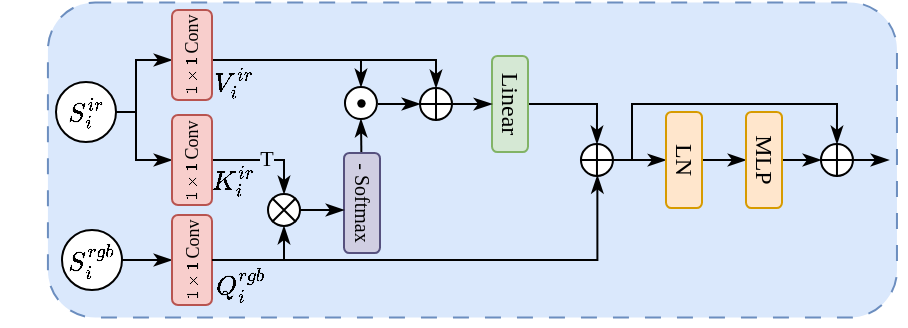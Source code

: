 <mxfile version="26.1.1">
  <diagram name="第 1 页" id="xxBF5ol8PT6a56aNci-O">
    <mxGraphModel dx="700" dy="348" grid="1" gridSize="10" guides="1" tooltips="1" connect="1" arrows="1" fold="1" page="1" pageScale="1" pageWidth="827" pageHeight="1169" math="1" shadow="0">
      <root>
        <mxCell id="0" />
        <mxCell id="1" parent="0" />
        <mxCell id="FpNi_09DiMc6DCRJbx8O-4" value="" style="rounded=1;whiteSpace=wrap;html=1;fillColor=#dae8fc;fontFamily=Times New Roman;strokeColor=#6c8ebf;dashed=1;dashPattern=8 8;" vertex="1" parent="1">
          <mxGeometry x="197.96" y="256.25" width="424.52" height="157.5" as="geometry" />
        </mxCell>
        <mxCell id="FpNi_09DiMc6DCRJbx8O-88" style="edgeStyle=orthogonalEdgeStyle;shape=connector;rounded=0;orthogonalLoop=1;jettySize=auto;html=1;entryX=0;entryY=0.5;entryDx=0;entryDy=0;strokeColor=default;align=center;verticalAlign=middle;fontFamily=Helvetica;fontSize=11;fontColor=default;labelBackgroundColor=default;endArrow=classicThin;endFill=1;" edge="1" parent="1">
          <mxGeometry relative="1" as="geometry">
            <mxPoint x="234" y="311" as="sourcePoint" />
            <mxPoint x="260" y="285" as="targetPoint" />
            <Array as="points">
              <mxPoint x="242" y="311" />
              <mxPoint x="242" y="285" />
            </Array>
          </mxGeometry>
        </mxCell>
        <mxCell id="FpNi_09DiMc6DCRJbx8O-89" style="edgeStyle=orthogonalEdgeStyle;shape=connector;rounded=0;orthogonalLoop=1;jettySize=auto;html=1;entryX=0;entryY=0.5;entryDx=0;entryDy=0;strokeColor=default;align=center;verticalAlign=middle;fontFamily=Helvetica;fontSize=11;fontColor=default;labelBackgroundColor=default;endArrow=classicThin;endFill=1;" edge="1" parent="1">
          <mxGeometry relative="1" as="geometry">
            <mxPoint x="232" y="311" as="sourcePoint" />
            <mxPoint x="260" y="335" as="targetPoint" />
            <Array as="points">
              <mxPoint x="242" y="311" />
              <mxPoint x="242" y="335" />
            </Array>
          </mxGeometry>
        </mxCell>
        <mxCell id="FpNi_09DiMc6DCRJbx8O-5" value="$$S_{i}^{ir}$$" style="ellipse;whiteSpace=wrap;html=1;aspect=fixed;fontFamily=Times New Roman;fontStyle=0;fontSize=13;" vertex="1" parent="1">
          <mxGeometry x="202" y="296" width="30" height="30" as="geometry" />
        </mxCell>
        <mxCell id="FpNi_09DiMc6DCRJbx8O-22" style="edgeStyle=orthogonalEdgeStyle;shape=connector;rounded=0;orthogonalLoop=1;jettySize=auto;html=1;entryX=0;entryY=0.5;entryDx=0;entryDy=0;strokeColor=default;align=center;verticalAlign=middle;fontFamily=Times New Roman;fontSize=11;fontColor=default;labelBackgroundColor=default;endArrow=classicThin;endFill=1;" edge="1" parent="1" source="FpNi_09DiMc6DCRJbx8O-6" target="FpNi_09DiMc6DCRJbx8O-10">
          <mxGeometry relative="1" as="geometry" />
        </mxCell>
        <mxCell id="FpNi_09DiMc6DCRJbx8O-6" value="&lt;span style=&quot;font-weight: normal;&quot;&gt;$$S_{i}^{rgb}$$&lt;/span&gt;" style="ellipse;whiteSpace=wrap;html=1;aspect=fixed;fontFamily=Times New Roman;fontStyle=1;fontSize=13;" vertex="1" parent="1">
          <mxGeometry x="205" y="370" width="30" height="30" as="geometry" />
        </mxCell>
        <mxCell id="FpNi_09DiMc6DCRJbx8O-72" style="edgeStyle=orthogonalEdgeStyle;shape=connector;rounded=0;orthogonalLoop=1;jettySize=auto;html=1;entryX=0.5;entryY=0;entryDx=0;entryDy=0;strokeColor=default;align=center;verticalAlign=middle;fontFamily=Helvetica;fontSize=11;fontColor=default;labelBackgroundColor=default;endArrow=classicThin;endFill=1;" edge="1" parent="1" source="FpNi_09DiMc6DCRJbx8O-7" target="FpNi_09DiMc6DCRJbx8O-47">
          <mxGeometry relative="1" as="geometry">
            <Array as="points">
              <mxPoint x="392" y="285" />
            </Array>
          </mxGeometry>
        </mxCell>
        <mxCell id="FpNi_09DiMc6DCRJbx8O-79" style="edgeStyle=orthogonalEdgeStyle;shape=connector;rounded=0;orthogonalLoop=1;jettySize=auto;html=1;entryX=0.5;entryY=0;entryDx=0;entryDy=0;strokeColor=default;align=center;verticalAlign=middle;fontFamily=Helvetica;fontSize=11;fontColor=default;labelBackgroundColor=default;endArrow=classicThin;endFill=1;" edge="1" parent="1" source="FpNi_09DiMc6DCRJbx8O-7" target="FpNi_09DiMc6DCRJbx8O-77">
          <mxGeometry relative="1" as="geometry">
            <Array as="points">
              <mxPoint x="354" y="285" />
            </Array>
          </mxGeometry>
        </mxCell>
        <mxCell id="FpNi_09DiMc6DCRJbx8O-7" value="" style="rounded=1;whiteSpace=wrap;html=1;fontFamily=Times New Roman;fillColor=#f8cecc;strokeColor=#b85450;horizontal=0;" vertex="1" parent="1">
          <mxGeometry x="260" y="260" width="20" height="45" as="geometry" />
        </mxCell>
        <mxCell id="FpNi_09DiMc6DCRJbx8O-23" style="edgeStyle=orthogonalEdgeStyle;shape=connector;rounded=0;orthogonalLoop=1;jettySize=auto;html=1;entryX=0.5;entryY=0;entryDx=0;entryDy=0;strokeColor=default;align=center;verticalAlign=middle;fontFamily=Times New Roman;fontSize=11;fontColor=default;labelBackgroundColor=default;endArrow=classicThin;endFill=1;" edge="1" parent="1" source="FpNi_09DiMc6DCRJbx8O-9" target="FpNi_09DiMc6DCRJbx8O-38">
          <mxGeometry relative="1" as="geometry">
            <mxPoint x="316" y="350" as="targetPoint" />
            <Array as="points">
              <mxPoint x="316" y="335" />
            </Array>
          </mxGeometry>
        </mxCell>
        <mxCell id="FpNi_09DiMc6DCRJbx8O-111" value="&lt;font face=&quot;Times New Roman&quot;&gt;T&lt;/font&gt;" style="edgeLabel;html=1;align=center;verticalAlign=middle;resizable=0;points=[];fontFamily=Helvetica;fontSize=11;fontColor=default;labelBackgroundColor=#DAE8FC;" vertex="1" connectable="0" parent="FpNi_09DiMc6DCRJbx8O-23">
          <mxGeometry x="0.213" relative="1" as="geometry">
            <mxPoint x="-5" y="-1" as="offset" />
          </mxGeometry>
        </mxCell>
        <mxCell id="FpNi_09DiMc6DCRJbx8O-9" value="" style="rounded=1;whiteSpace=wrap;html=1;fontFamily=Times New Roman;fillColor=#f8cecc;strokeColor=#b85450;" vertex="1" parent="1">
          <mxGeometry x="260" y="312.5" width="20" height="45" as="geometry" />
        </mxCell>
        <mxCell id="FpNi_09DiMc6DCRJbx8O-24" style="edgeStyle=orthogonalEdgeStyle;shape=connector;rounded=0;orthogonalLoop=1;jettySize=auto;html=1;entryX=0.5;entryY=1;entryDx=0;entryDy=0;strokeColor=default;align=center;verticalAlign=middle;fontFamily=Times New Roman;fontSize=11;fontColor=default;labelBackgroundColor=default;endArrow=classicThin;endFill=1;" edge="1" parent="1" source="FpNi_09DiMc6DCRJbx8O-10" target="FpNi_09DiMc6DCRJbx8O-38">
          <mxGeometry relative="1" as="geometry">
            <mxPoint x="316" y="370" as="targetPoint" />
            <Array as="points">
              <mxPoint x="316" y="385" />
            </Array>
          </mxGeometry>
        </mxCell>
        <mxCell id="FpNi_09DiMc6DCRJbx8O-10" value="" style="rounded=1;whiteSpace=wrap;html=1;fontFamily=Times New Roman;fillColor=#f8cecc;strokeColor=#b85450;" vertex="1" parent="1">
          <mxGeometry x="260" y="362.5" width="20" height="45" as="geometry" />
        </mxCell>
        <mxCell id="FpNi_09DiMc6DCRJbx8O-78" style="shape=connector;rounded=0;orthogonalLoop=1;jettySize=auto;html=1;entryX=0.5;entryY=1;entryDx=0;entryDy=0;strokeColor=default;align=center;verticalAlign=middle;fontFamily=Helvetica;fontSize=11;fontColor=default;labelBackgroundColor=default;endArrow=classicThin;endFill=1;" edge="1" parent="1" source="FpNi_09DiMc6DCRJbx8O-12" target="FpNi_09DiMc6DCRJbx8O-77">
          <mxGeometry relative="1" as="geometry" />
        </mxCell>
        <mxCell id="FpNi_09DiMc6DCRJbx8O-12" value="- Softmax" style="rounded=1;whiteSpace=wrap;html=1;horizontal=0;flipV=0;flipH=0;rotation=-180;fontFamily=Times New Roman;fillColor=#d0cee2;strokeColor=#56517e;spacingTop=-2;fontSize=10;" vertex="1" parent="1">
          <mxGeometry x="346" y="331.5" width="18" height="50" as="geometry" />
        </mxCell>
        <mxCell id="FpNi_09DiMc6DCRJbx8O-28" style="shape=connector;rounded=0;orthogonalLoop=1;jettySize=auto;html=1;entryX=0;entryY=0.5;entryDx=0;entryDy=0;strokeColor=default;align=center;verticalAlign=middle;fontFamily=Times New Roman;fontSize=11;fontColor=default;labelBackgroundColor=default;endArrow=classicThin;endFill=1;exitX=1;exitY=0.5;exitDx=0;exitDy=0;" edge="1" parent="1" target="FpNi_09DiMc6DCRJbx8O-47">
          <mxGeometry relative="1" as="geometry">
            <mxPoint x="363" y="307" as="sourcePoint" />
            <mxPoint x="383" y="307.018" as="targetPoint" />
          </mxGeometry>
        </mxCell>
        <mxCell id="FpNi_09DiMc6DCRJbx8O-56" style="edgeStyle=orthogonalEdgeStyle;shape=connector;rounded=0;orthogonalLoop=1;jettySize=auto;html=1;entryX=0.5;entryY=0;entryDx=0;entryDy=0;strokeColor=default;align=center;verticalAlign=middle;fontFamily=Times New Roman;fontSize=11;fontColor=default;labelBackgroundColor=default;endArrow=classicThin;endFill=1;" edge="1" parent="1" source="FpNi_09DiMc6DCRJbx8O-15" target="FpNi_09DiMc6DCRJbx8O-53">
          <mxGeometry relative="1" as="geometry" />
        </mxCell>
        <mxCell id="FpNi_09DiMc6DCRJbx8O-15" value="Linear" style="rounded=1;whiteSpace=wrap;html=1;horizontal=0;rotation=-180;fontFamily=Times New Roman;fillColor=#d5e8d4;strokeColor=#82b366;" vertex="1" parent="1">
          <mxGeometry x="420" y="283" width="18" height="48" as="geometry" />
        </mxCell>
        <mxCell id="FpNi_09DiMc6DCRJbx8O-32" style="edgeStyle=orthogonalEdgeStyle;shape=connector;rounded=0;orthogonalLoop=1;jettySize=auto;html=1;entryX=1;entryY=0.5;entryDx=0;entryDy=0;strokeColor=default;align=center;verticalAlign=middle;fontFamily=Times New Roman;fontSize=11;fontColor=default;labelBackgroundColor=default;endArrow=classicThin;endFill=1;" edge="1" parent="1" target="FpNi_09DiMc6DCRJbx8O-17">
          <mxGeometry relative="1" as="geometry">
            <mxPoint x="480.0" y="335.014" as="sourcePoint" />
          </mxGeometry>
        </mxCell>
        <mxCell id="FpNi_09DiMc6DCRJbx8O-33" style="edgeStyle=orthogonalEdgeStyle;shape=connector;rounded=0;orthogonalLoop=1;jettySize=auto;html=1;entryX=1;entryY=0.5;entryDx=0;entryDy=0;strokeColor=default;align=center;verticalAlign=middle;fontFamily=Times New Roman;fontSize=11;fontColor=default;labelBackgroundColor=default;endArrow=classicThin;endFill=1;" edge="1" parent="1" source="FpNi_09DiMc6DCRJbx8O-17" target="FpNi_09DiMc6DCRJbx8O-18">
          <mxGeometry relative="1" as="geometry" />
        </mxCell>
        <mxCell id="FpNi_09DiMc6DCRJbx8O-17" value="LN" style="rounded=1;whiteSpace=wrap;html=1;fontFamily=Times New Roman;horizontal=0;rotation=-180;fillColor=#ffe6cc;strokeColor=#d79b00;" vertex="1" parent="1">
          <mxGeometry x="507" y="311" width="18" height="48" as="geometry" />
        </mxCell>
        <mxCell id="FpNi_09DiMc6DCRJbx8O-64" style="edgeStyle=orthogonalEdgeStyle;shape=connector;rounded=0;orthogonalLoop=1;jettySize=auto;html=1;entryX=0;entryY=0.5;entryDx=0;entryDy=0;strokeColor=default;align=center;verticalAlign=middle;fontFamily=Times New Roman;fontSize=11;fontColor=default;labelBackgroundColor=default;endArrow=classicThin;endFill=1;" edge="1" parent="1">
          <mxGeometry relative="1" as="geometry">
            <mxPoint x="565" y="335.0" as="sourcePoint" />
            <mxPoint x="584.48" y="335.0" as="targetPoint" />
          </mxGeometry>
        </mxCell>
        <mxCell id="FpNi_09DiMc6DCRJbx8O-18" value="MLP" style="rounded=1;whiteSpace=wrap;html=1;fontFamily=Times New Roman;horizontal=0;rotation=-180;fillColor=#ffe6cc;strokeColor=#d79b00;" vertex="1" parent="1">
          <mxGeometry x="547" y="311" width="18" height="48" as="geometry" />
        </mxCell>
        <mxCell id="FpNi_09DiMc6DCRJbx8O-45" value="" style="group;fontFamily=Times New Roman;" vertex="1" connectable="0" parent="1">
          <mxGeometry x="308" y="352" width="16" height="16" as="geometry" />
        </mxCell>
        <mxCell id="FpNi_09DiMc6DCRJbx8O-38" value="" style="ellipse;whiteSpace=wrap;html=1;aspect=fixed;fontFamily=Times New Roman;" vertex="1" parent="FpNi_09DiMc6DCRJbx8O-45">
          <mxGeometry width="16" height="16" as="geometry" />
        </mxCell>
        <mxCell id="FpNi_09DiMc6DCRJbx8O-39" value="" style="shape=umlDestroy;whiteSpace=wrap;html=1;strokeWidth=1;targetShapes=umlLifeline;fontFamily=Times New Roman;fontSize=11;fontColor=default;labelBackgroundColor=default;" vertex="1" parent="FpNi_09DiMc6DCRJbx8O-45">
          <mxGeometry x="2.004" y="2.004" width="12" height="12" as="geometry" />
        </mxCell>
        <mxCell id="FpNi_09DiMc6DCRJbx8O-51" value="" style="group;fontFamily=Times New Roman;" vertex="1" connectable="0" parent="1">
          <mxGeometry x="383.518" y="298.518" width="16.971" height="16.971" as="geometry" />
        </mxCell>
        <mxCell id="FpNi_09DiMc6DCRJbx8O-47" value="" style="ellipse;whiteSpace=wrap;html=1;aspect=fixed;container=0;fontFamily=Times New Roman;" vertex="1" parent="FpNi_09DiMc6DCRJbx8O-51">
          <mxGeometry x="0.482" y="0.482" width="16" height="16" as="geometry" />
        </mxCell>
        <mxCell id="FpNi_09DiMc6DCRJbx8O-65" style="edgeStyle=orthogonalEdgeStyle;shape=connector;rounded=0;orthogonalLoop=1;jettySize=auto;html=1;entryX=0.5;entryY=0;entryDx=0;entryDy=0;strokeColor=default;align=center;verticalAlign=middle;fontFamily=Times New Roman;fontSize=11;fontColor=default;labelBackgroundColor=default;endArrow=classicThin;endFill=1;" edge="1" parent="1" source="FpNi_09DiMc6DCRJbx8O-53" target="FpNi_09DiMc6DCRJbx8O-58">
          <mxGeometry relative="1" as="geometry">
            <Array as="points">
              <mxPoint x="490" y="335" />
              <mxPoint x="490" y="307" />
              <mxPoint x="592" y="307" />
            </Array>
          </mxGeometry>
        </mxCell>
        <mxCell id="FpNi_09DiMc6DCRJbx8O-53" value="" style="ellipse;whiteSpace=wrap;html=1;aspect=fixed;container=0;fontFamily=Times New Roman;" vertex="1" parent="1">
          <mxGeometry x="464.48" y="327" width="16" height="16" as="geometry" />
        </mxCell>
        <mxCell id="FpNi_09DiMc6DCRJbx8O-54" value="" style="shape=umlDestroy;whiteSpace=wrap;html=1;strokeWidth=1;targetShapes=umlLifeline;fontFamily=Times New Roman;fontSize=11;fontColor=default;labelBackgroundColor=default;container=0;rotation=45;" vertex="1" parent="1">
          <mxGeometry x="466.484" y="329" width="12" height="12" as="geometry" />
        </mxCell>
        <mxCell id="FpNi_09DiMc6DCRJbx8O-58" value="" style="ellipse;whiteSpace=wrap;html=1;aspect=fixed;container=0;fontFamily=Times New Roman;" vertex="1" parent="1">
          <mxGeometry x="584.48" y="327" width="16" height="16" as="geometry" />
        </mxCell>
        <mxCell id="FpNi_09DiMc6DCRJbx8O-59" value="" style="shape=umlDestroy;whiteSpace=wrap;html=1;strokeWidth=1;targetShapes=umlLifeline;fontFamily=Times New Roman;fontSize=11;fontColor=default;labelBackgroundColor=default;container=0;rotation=45;" vertex="1" parent="1">
          <mxGeometry x="586.484" y="329.004" width="12" height="12" as="geometry" />
        </mxCell>
        <mxCell id="FpNi_09DiMc6DCRJbx8O-68" style="edgeStyle=orthogonalEdgeStyle;shape=connector;rounded=0;orthogonalLoop=1;jettySize=auto;html=1;entryX=1;entryY=0.5;entryDx=0;entryDy=0;strokeColor=default;align=center;verticalAlign=middle;fontFamily=Times New Roman;fontSize=11;fontColor=default;labelBackgroundColor=default;endArrow=classicThin;endFill=1;" edge="1" parent="1">
          <mxGeometry relative="1" as="geometry">
            <mxPoint x="324.004" y="360" as="sourcePoint" />
            <mxPoint x="346" y="360" as="targetPoint" />
          </mxGeometry>
        </mxCell>
        <mxCell id="FpNi_09DiMc6DCRJbx8O-69" style="edgeStyle=orthogonalEdgeStyle;shape=connector;rounded=0;orthogonalLoop=1;jettySize=auto;html=1;entryX=1;entryY=0.5;entryDx=0;entryDy=0;strokeColor=default;align=center;verticalAlign=middle;fontFamily=Times New Roman;fontSize=11;fontColor=default;labelBackgroundColor=default;endArrow=classicThin;endFill=1;" edge="1" parent="1" target="FpNi_09DiMc6DCRJbx8O-15">
          <mxGeometry relative="1" as="geometry">
            <mxPoint x="400.488" y="307.003" as="sourcePoint" />
          </mxGeometry>
        </mxCell>
        <mxCell id="FpNi_09DiMc6DCRJbx8O-70" style="edgeStyle=orthogonalEdgeStyle;shape=connector;rounded=0;orthogonalLoop=1;jettySize=auto;html=1;entryX=0;entryY=0.5;entryDx=0;entryDy=0;strokeColor=default;align=center;verticalAlign=middle;fontFamily=Times New Roman;fontSize=11;fontColor=default;labelBackgroundColor=default;endArrow=classicThin;endFill=1;" edge="1" parent="1">
          <mxGeometry relative="1" as="geometry">
            <mxPoint x="599" y="335.0" as="sourcePoint" />
            <mxPoint x="618.48" y="335.0" as="targetPoint" />
          </mxGeometry>
        </mxCell>
        <mxCell id="FpNi_09DiMc6DCRJbx8O-73" style="edgeStyle=orthogonalEdgeStyle;shape=connector;rounded=0;orthogonalLoop=1;jettySize=auto;html=1;entryX=0.963;entryY=0.94;entryDx=0;entryDy=0;entryPerimeter=0;strokeColor=default;align=center;verticalAlign=middle;fontFamily=Helvetica;fontSize=11;fontColor=default;labelBackgroundColor=default;endArrow=classicThin;endFill=1;" edge="1" parent="1" source="FpNi_09DiMc6DCRJbx8O-10" target="FpNi_09DiMc6DCRJbx8O-54">
          <mxGeometry relative="1" as="geometry" />
        </mxCell>
        <mxCell id="FpNi_09DiMc6DCRJbx8O-76" value="" style="group;fontFamily=Times New Roman;" vertex="1" connectable="0" parent="1">
          <mxGeometry x="345.998" y="298.028" width="18.482" height="18.482" as="geometry" />
        </mxCell>
        <mxCell id="FpNi_09DiMc6DCRJbx8O-77" value="" style="ellipse;whiteSpace=wrap;html=1;aspect=fixed;container=0;fontFamily=Times New Roman;" vertex="1" parent="FpNi_09DiMc6DCRJbx8O-76">
          <mxGeometry x="0.482" y="0.482" width="16" height="16" as="geometry" />
        </mxCell>
        <mxCell id="FpNi_09DiMc6DCRJbx8O-85" value="" style="shape=waypoint;sketch=0;fillStyle=solid;size=6;pointerEvents=1;points=[];fillColor=none;resizable=0;rotatable=0;perimeter=centerPerimeter;snapToPoint=1;fontFamily=Times New Roman;fontSize=11;fontColor=default;labelBackgroundColor=default;strokeWidth=0.1;" vertex="1" parent="FpNi_09DiMc6DCRJbx8O-76">
          <mxGeometry x="-1.518" y="-1.518" width="20" height="20" as="geometry" />
        </mxCell>
        <mxCell id="FpNi_09DiMc6DCRJbx8O-86" value="" style="shape=umlDestroy;whiteSpace=wrap;html=1;strokeWidth=1;targetShapes=umlLifeline;fontFamily=Times New Roman;fontSize=11;fontColor=default;labelBackgroundColor=default;container=0;rotation=45;" vertex="1" parent="1">
          <mxGeometry x="386.004" y="301" width="12" height="12" as="geometry" />
        </mxCell>
        <mxCell id="FpNi_09DiMc6DCRJbx8O-92" value="" style="group" vertex="1" connectable="0" parent="1">
          <mxGeometry x="260" y="257" width="20" height="51" as="geometry" />
        </mxCell>
        <mxCell id="FpNi_09DiMc6DCRJbx8O-90" value="&lt;span style=&quot;font-family: &amp;quot;Times New Roman&amp;quot;;&quot;&gt;$$1\times1$$&lt;/span&gt;" style="text;html=1;align=center;verticalAlign=middle;whiteSpace=wrap;rounded=0;fontFamily=Helvetica;fontSize=8;fontColor=default;labelBackgroundColor=none;rotation=-90;" vertex="1" parent="FpNi_09DiMc6DCRJbx8O-92">
          <mxGeometry x="-5" y="26" width="30" height="20" as="geometry" />
        </mxCell>
        <mxCell id="FpNi_09DiMc6DCRJbx8O-91" value="Conv" style="text;html=1;align=center;verticalAlign=middle;whiteSpace=wrap;rounded=0;fontFamily=Times New Roman;fontSize=9;fontColor=default;labelBackgroundColor=none;rotation=-90;" vertex="1" parent="FpNi_09DiMc6DCRJbx8O-92">
          <mxGeometry x="-5" y="5" width="30" height="20" as="geometry" />
        </mxCell>
        <mxCell id="FpNi_09DiMc6DCRJbx8O-93" value="" style="group" vertex="1" connectable="0" parent="1">
          <mxGeometry x="260" y="310" width="20" height="51" as="geometry" />
        </mxCell>
        <mxCell id="FpNi_09DiMc6DCRJbx8O-94" value="&lt;span style=&quot;font-family: &amp;quot;Times New Roman&amp;quot;;&quot;&gt;$$1\times1$$&lt;/span&gt;" style="text;html=1;align=center;verticalAlign=middle;whiteSpace=wrap;rounded=0;fontFamily=Helvetica;fontSize=8;fontColor=default;labelBackgroundColor=none;rotation=-90;" vertex="1" parent="FpNi_09DiMc6DCRJbx8O-93">
          <mxGeometry x="-5" y="26" width="30" height="20" as="geometry" />
        </mxCell>
        <mxCell id="FpNi_09DiMc6DCRJbx8O-95" value="Conv" style="text;html=1;align=center;verticalAlign=middle;whiteSpace=wrap;rounded=0;fontFamily=Times New Roman;fontSize=9;fontColor=default;labelBackgroundColor=none;rotation=-90;" vertex="1" parent="FpNi_09DiMc6DCRJbx8O-93">
          <mxGeometry x="-5" y="5" width="30" height="20" as="geometry" />
        </mxCell>
        <mxCell id="FpNi_09DiMc6DCRJbx8O-96" value="" style="group" vertex="1" connectable="0" parent="1">
          <mxGeometry x="260" y="359.5" width="20" height="51" as="geometry" />
        </mxCell>
        <mxCell id="FpNi_09DiMc6DCRJbx8O-97" value="&lt;span style=&quot;font-family: &amp;quot;Times New Roman&amp;quot;;&quot;&gt;$$1\times1$$&lt;/span&gt;" style="text;html=1;align=center;verticalAlign=middle;whiteSpace=wrap;rounded=0;fontFamily=Helvetica;fontSize=8;fontColor=default;labelBackgroundColor=none;rotation=-90;" vertex="1" parent="FpNi_09DiMc6DCRJbx8O-96">
          <mxGeometry x="-5" y="26" width="30" height="20" as="geometry" />
        </mxCell>
        <mxCell id="FpNi_09DiMc6DCRJbx8O-98" value="Conv" style="text;html=1;align=center;verticalAlign=middle;whiteSpace=wrap;rounded=0;fontFamily=Times New Roman;fontSize=9;fontColor=default;labelBackgroundColor=none;rotation=-90;" vertex="1" parent="FpNi_09DiMc6DCRJbx8O-96">
          <mxGeometry x="-5" y="5" width="30" height="20" as="geometry" />
        </mxCell>
        <mxCell id="FpNi_09DiMc6DCRJbx8O-104" value="&lt;span style=&quot;font-size: 13px;&quot;&gt;$$Q_{i}^{rgb}$$&lt;/span&gt;" style="text;html=1;align=center;verticalAlign=middle;whiteSpace=wrap;rounded=0;fontFamily=Times New Roman;fontSize=11;fontColor=default;labelBackgroundColor=none;" vertex="1" parent="1">
          <mxGeometry x="286" y="386.5" width="16" height="20" as="geometry" />
        </mxCell>
        <mxCell id="FpNi_09DiMc6DCRJbx8O-105" value="&lt;span style=&quot;font-size: 13px;&quot;&gt;$$K_{i}^{ir}$$&lt;/span&gt;" style="text;html=1;align=center;verticalAlign=middle;whiteSpace=wrap;rounded=0;fontFamily=Times New Roman;fontSize=11;fontColor=default;labelBackgroundColor=none;" vertex="1" parent="1">
          <mxGeometry x="283" y="335.49" width="16" height="20" as="geometry" />
        </mxCell>
        <mxCell id="FpNi_09DiMc6DCRJbx8O-106" value="&lt;span style=&quot;font-size: 13px;&quot;&gt;$$V_{i}^{ir}$$&lt;/span&gt;" style="text;html=1;align=center;verticalAlign=middle;whiteSpace=wrap;rounded=0;fontFamily=Times New Roman;fontSize=11;fontColor=default;labelBackgroundColor=none;" vertex="1" parent="1">
          <mxGeometry x="283" y="286" width="16" height="20" as="geometry" />
        </mxCell>
      </root>
    </mxGraphModel>
  </diagram>
</mxfile>
